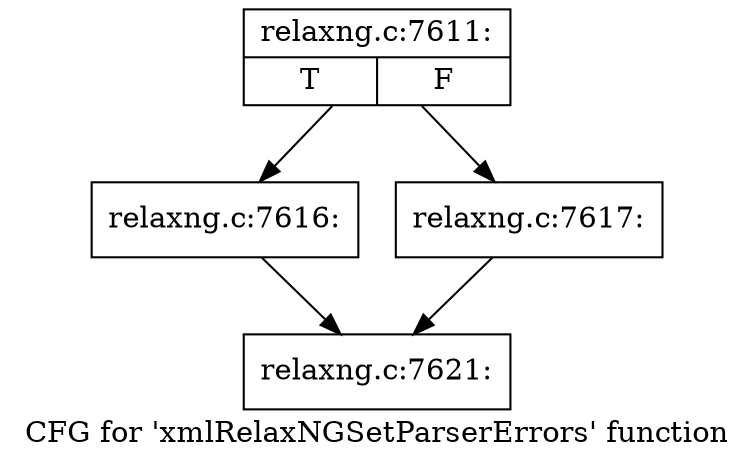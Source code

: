 digraph "CFG for 'xmlRelaxNGSetParserErrors' function" {
	label="CFG for 'xmlRelaxNGSetParserErrors' function";

	Node0x39d8ce0 [shape=record,label="{relaxng.c:7611:|{<s0>T|<s1>F}}"];
	Node0x39d8ce0 -> Node0x3a07990;
	Node0x39d8ce0 -> Node0x3a079e0;
	Node0x3a07990 [shape=record,label="{relaxng.c:7616:}"];
	Node0x3a07990 -> Node0x36c1550;
	Node0x3a079e0 [shape=record,label="{relaxng.c:7617:}"];
	Node0x3a079e0 -> Node0x36c1550;
	Node0x36c1550 [shape=record,label="{relaxng.c:7621:}"];
}
